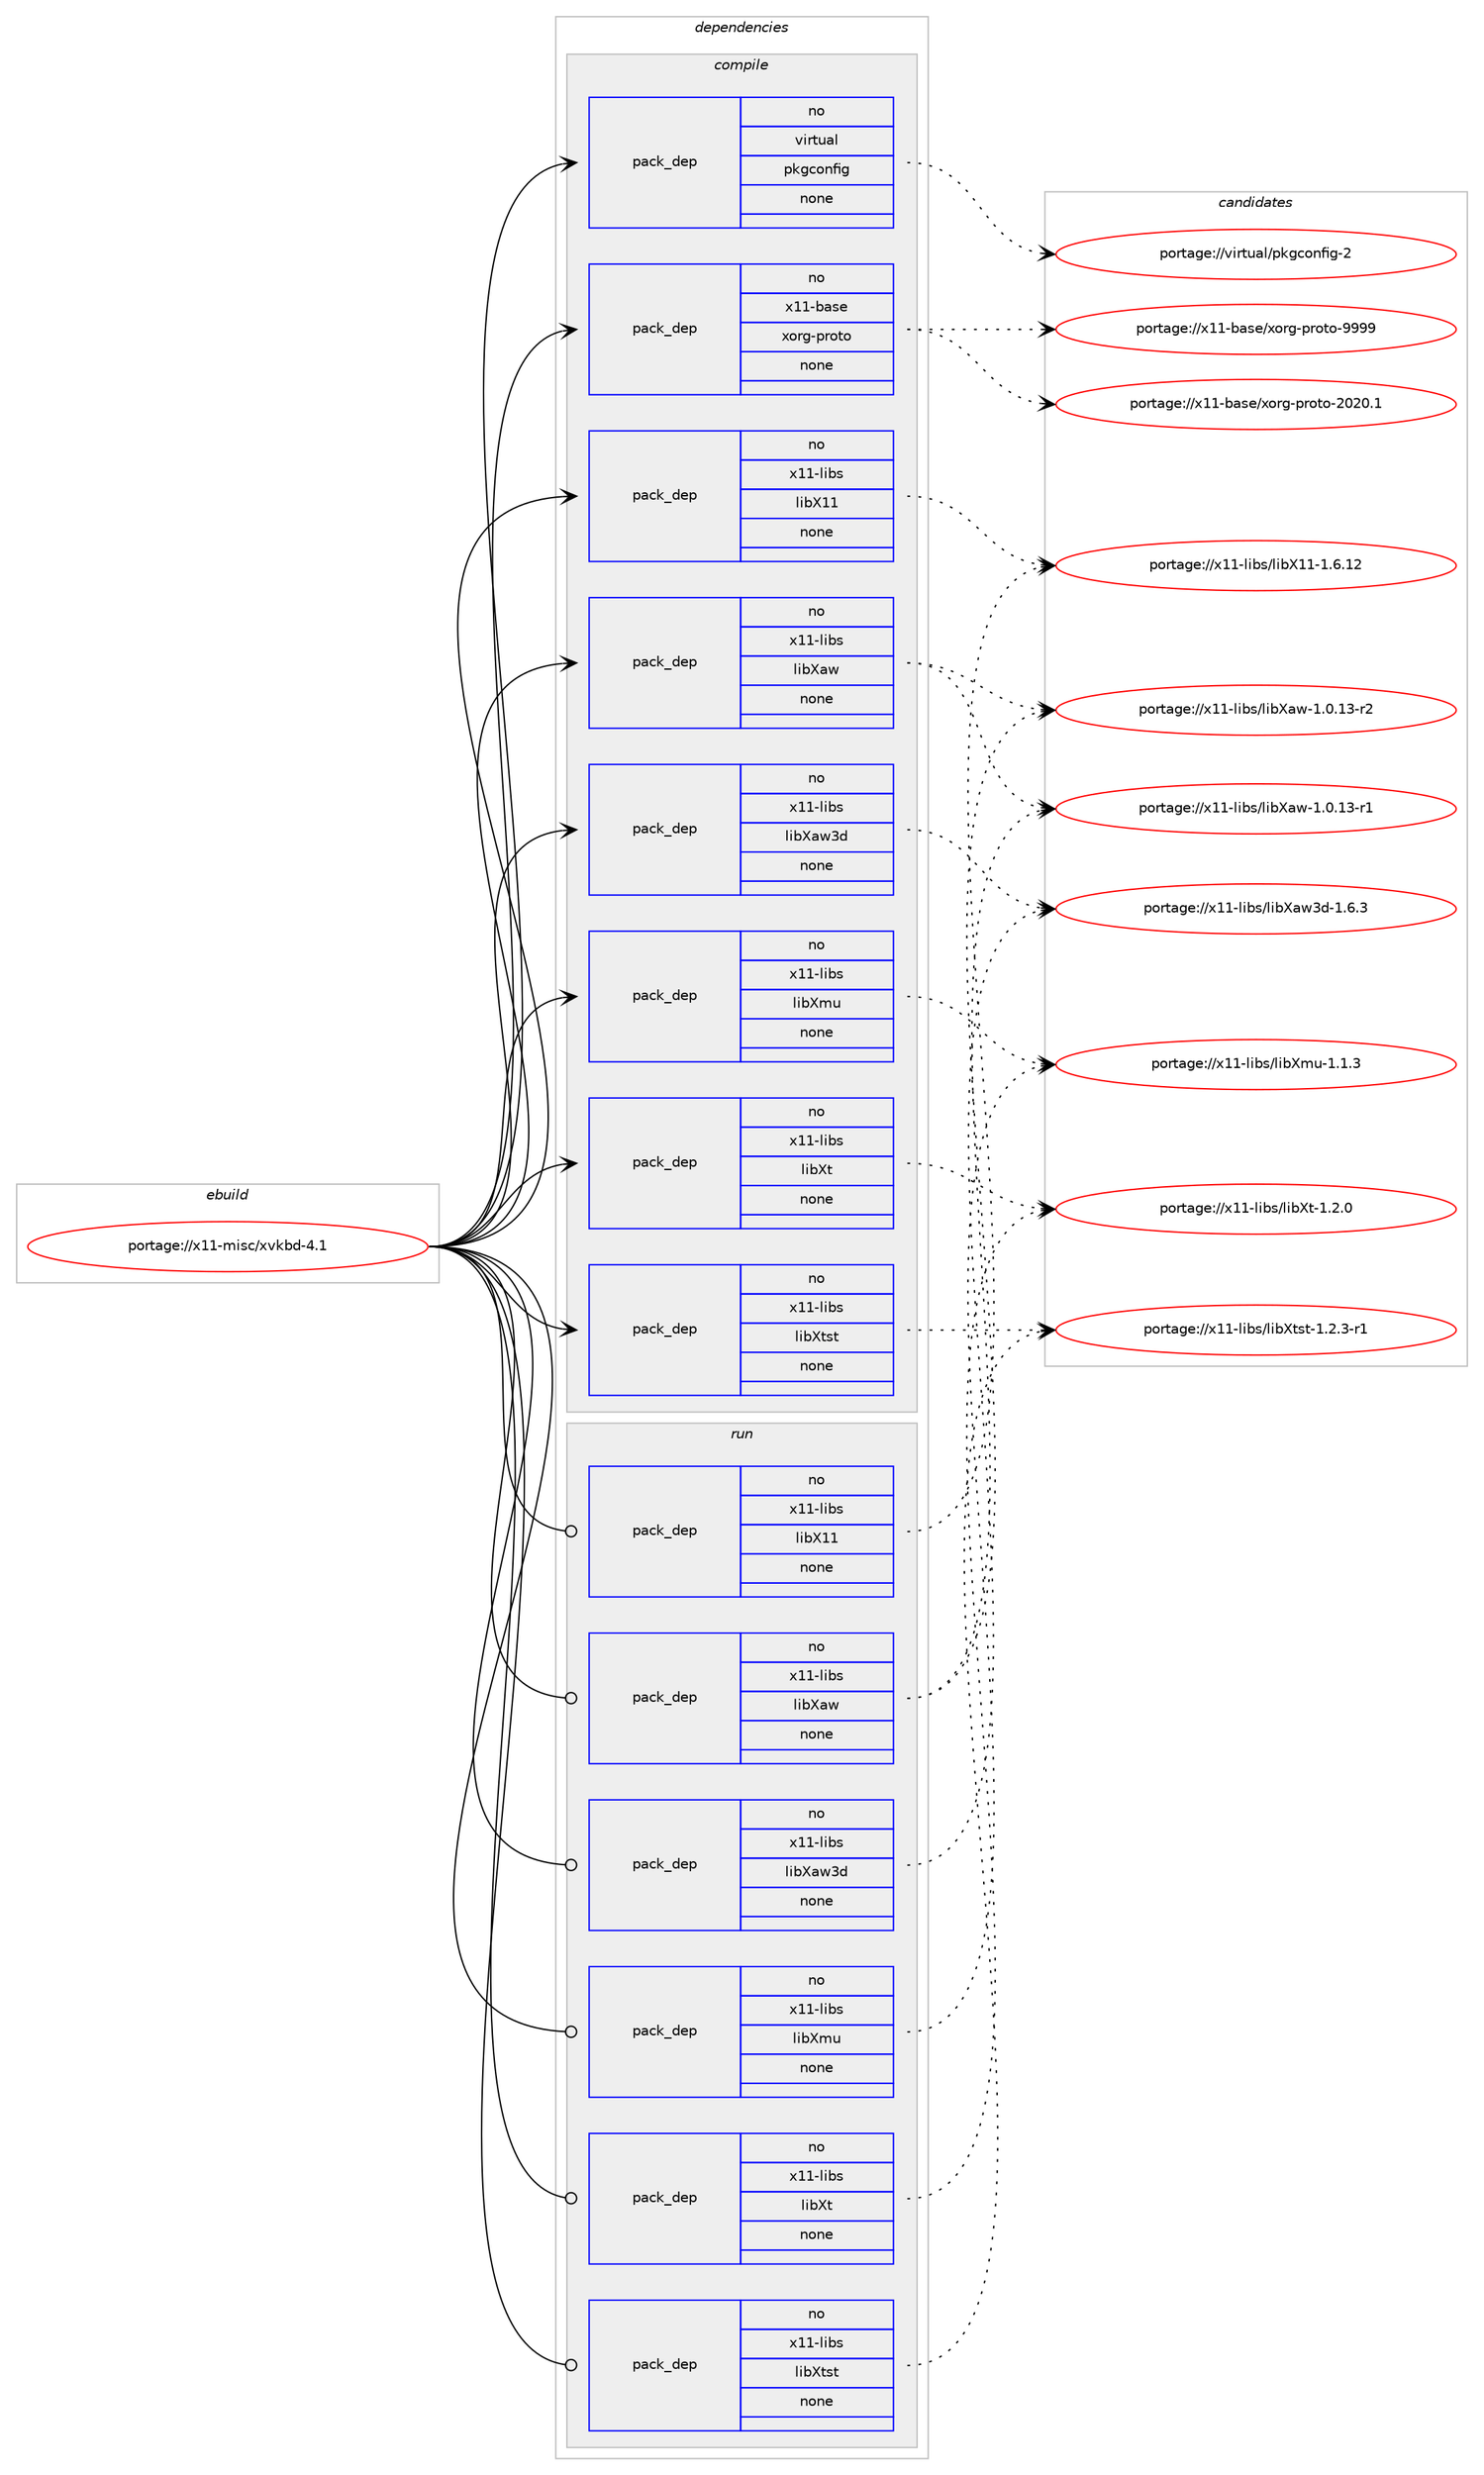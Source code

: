 digraph prolog {

# *************
# Graph options
# *************

newrank=true;
concentrate=true;
compound=true;
graph [rankdir=LR,fontname=Helvetica,fontsize=10,ranksep=1.5];#, ranksep=2.5, nodesep=0.2];
edge  [arrowhead=vee];
node  [fontname=Helvetica,fontsize=10];

# **********
# The ebuild
# **********

subgraph cluster_leftcol {
color=gray;
rank=same;
label=<<i>ebuild</i>>;
id [label="portage://x11-misc/xvkbd-4.1", color=red, width=4, href="../x11-misc/xvkbd-4.1.svg"];
}

# ****************
# The dependencies
# ****************

subgraph cluster_midcol {
color=gray;
label=<<i>dependencies</i>>;
subgraph cluster_compile {
fillcolor="#eeeeee";
style=filled;
label=<<i>compile</i>>;
subgraph pack753 {
dependency809 [label=<<TABLE BORDER="0" CELLBORDER="1" CELLSPACING="0" CELLPADDING="4" WIDTH="220"><TR><TD ROWSPAN="6" CELLPADDING="30">pack_dep</TD></TR><TR><TD WIDTH="110">no</TD></TR><TR><TD>virtual</TD></TR><TR><TD>pkgconfig</TD></TR><TR><TD>none</TD></TR><TR><TD></TD></TR></TABLE>>, shape=none, color=blue];
}
id:e -> dependency809:w [weight=20,style="solid",arrowhead="vee"];
subgraph pack754 {
dependency810 [label=<<TABLE BORDER="0" CELLBORDER="1" CELLSPACING="0" CELLPADDING="4" WIDTH="220"><TR><TD ROWSPAN="6" CELLPADDING="30">pack_dep</TD></TR><TR><TD WIDTH="110">no</TD></TR><TR><TD>x11-base</TD></TR><TR><TD>xorg-proto</TD></TR><TR><TD>none</TD></TR><TR><TD></TD></TR></TABLE>>, shape=none, color=blue];
}
id:e -> dependency810:w [weight=20,style="solid",arrowhead="vee"];
subgraph pack755 {
dependency811 [label=<<TABLE BORDER="0" CELLBORDER="1" CELLSPACING="0" CELLPADDING="4" WIDTH="220"><TR><TD ROWSPAN="6" CELLPADDING="30">pack_dep</TD></TR><TR><TD WIDTH="110">no</TD></TR><TR><TD>x11-libs</TD></TR><TR><TD>libX11</TD></TR><TR><TD>none</TD></TR><TR><TD></TD></TR></TABLE>>, shape=none, color=blue];
}
id:e -> dependency811:w [weight=20,style="solid",arrowhead="vee"];
subgraph pack756 {
dependency812 [label=<<TABLE BORDER="0" CELLBORDER="1" CELLSPACING="0" CELLPADDING="4" WIDTH="220"><TR><TD ROWSPAN="6" CELLPADDING="30">pack_dep</TD></TR><TR><TD WIDTH="110">no</TD></TR><TR><TD>x11-libs</TD></TR><TR><TD>libXaw</TD></TR><TR><TD>none</TD></TR><TR><TD></TD></TR></TABLE>>, shape=none, color=blue];
}
id:e -> dependency812:w [weight=20,style="solid",arrowhead="vee"];
subgraph pack757 {
dependency813 [label=<<TABLE BORDER="0" CELLBORDER="1" CELLSPACING="0" CELLPADDING="4" WIDTH="220"><TR><TD ROWSPAN="6" CELLPADDING="30">pack_dep</TD></TR><TR><TD WIDTH="110">no</TD></TR><TR><TD>x11-libs</TD></TR><TR><TD>libXaw3d</TD></TR><TR><TD>none</TD></TR><TR><TD></TD></TR></TABLE>>, shape=none, color=blue];
}
id:e -> dependency813:w [weight=20,style="solid",arrowhead="vee"];
subgraph pack758 {
dependency814 [label=<<TABLE BORDER="0" CELLBORDER="1" CELLSPACING="0" CELLPADDING="4" WIDTH="220"><TR><TD ROWSPAN="6" CELLPADDING="30">pack_dep</TD></TR><TR><TD WIDTH="110">no</TD></TR><TR><TD>x11-libs</TD></TR><TR><TD>libXmu</TD></TR><TR><TD>none</TD></TR><TR><TD></TD></TR></TABLE>>, shape=none, color=blue];
}
id:e -> dependency814:w [weight=20,style="solid",arrowhead="vee"];
subgraph pack759 {
dependency815 [label=<<TABLE BORDER="0" CELLBORDER="1" CELLSPACING="0" CELLPADDING="4" WIDTH="220"><TR><TD ROWSPAN="6" CELLPADDING="30">pack_dep</TD></TR><TR><TD WIDTH="110">no</TD></TR><TR><TD>x11-libs</TD></TR><TR><TD>libXt</TD></TR><TR><TD>none</TD></TR><TR><TD></TD></TR></TABLE>>, shape=none, color=blue];
}
id:e -> dependency815:w [weight=20,style="solid",arrowhead="vee"];
subgraph pack760 {
dependency816 [label=<<TABLE BORDER="0" CELLBORDER="1" CELLSPACING="0" CELLPADDING="4" WIDTH="220"><TR><TD ROWSPAN="6" CELLPADDING="30">pack_dep</TD></TR><TR><TD WIDTH="110">no</TD></TR><TR><TD>x11-libs</TD></TR><TR><TD>libXtst</TD></TR><TR><TD>none</TD></TR><TR><TD></TD></TR></TABLE>>, shape=none, color=blue];
}
id:e -> dependency816:w [weight=20,style="solid",arrowhead="vee"];
}
subgraph cluster_compileandrun {
fillcolor="#eeeeee";
style=filled;
label=<<i>compile and run</i>>;
}
subgraph cluster_run {
fillcolor="#eeeeee";
style=filled;
label=<<i>run</i>>;
subgraph pack761 {
dependency817 [label=<<TABLE BORDER="0" CELLBORDER="1" CELLSPACING="0" CELLPADDING="4" WIDTH="220"><TR><TD ROWSPAN="6" CELLPADDING="30">pack_dep</TD></TR><TR><TD WIDTH="110">no</TD></TR><TR><TD>x11-libs</TD></TR><TR><TD>libX11</TD></TR><TR><TD>none</TD></TR><TR><TD></TD></TR></TABLE>>, shape=none, color=blue];
}
id:e -> dependency817:w [weight=20,style="solid",arrowhead="odot"];
subgraph pack762 {
dependency818 [label=<<TABLE BORDER="0" CELLBORDER="1" CELLSPACING="0" CELLPADDING="4" WIDTH="220"><TR><TD ROWSPAN="6" CELLPADDING="30">pack_dep</TD></TR><TR><TD WIDTH="110">no</TD></TR><TR><TD>x11-libs</TD></TR><TR><TD>libXaw</TD></TR><TR><TD>none</TD></TR><TR><TD></TD></TR></TABLE>>, shape=none, color=blue];
}
id:e -> dependency818:w [weight=20,style="solid",arrowhead="odot"];
subgraph pack763 {
dependency819 [label=<<TABLE BORDER="0" CELLBORDER="1" CELLSPACING="0" CELLPADDING="4" WIDTH="220"><TR><TD ROWSPAN="6" CELLPADDING="30">pack_dep</TD></TR><TR><TD WIDTH="110">no</TD></TR><TR><TD>x11-libs</TD></TR><TR><TD>libXaw3d</TD></TR><TR><TD>none</TD></TR><TR><TD></TD></TR></TABLE>>, shape=none, color=blue];
}
id:e -> dependency819:w [weight=20,style="solid",arrowhead="odot"];
subgraph pack764 {
dependency820 [label=<<TABLE BORDER="0" CELLBORDER="1" CELLSPACING="0" CELLPADDING="4" WIDTH="220"><TR><TD ROWSPAN="6" CELLPADDING="30">pack_dep</TD></TR><TR><TD WIDTH="110">no</TD></TR><TR><TD>x11-libs</TD></TR><TR><TD>libXmu</TD></TR><TR><TD>none</TD></TR><TR><TD></TD></TR></TABLE>>, shape=none, color=blue];
}
id:e -> dependency820:w [weight=20,style="solid",arrowhead="odot"];
subgraph pack765 {
dependency821 [label=<<TABLE BORDER="0" CELLBORDER="1" CELLSPACING="0" CELLPADDING="4" WIDTH="220"><TR><TD ROWSPAN="6" CELLPADDING="30">pack_dep</TD></TR><TR><TD WIDTH="110">no</TD></TR><TR><TD>x11-libs</TD></TR><TR><TD>libXt</TD></TR><TR><TD>none</TD></TR><TR><TD></TD></TR></TABLE>>, shape=none, color=blue];
}
id:e -> dependency821:w [weight=20,style="solid",arrowhead="odot"];
subgraph pack766 {
dependency822 [label=<<TABLE BORDER="0" CELLBORDER="1" CELLSPACING="0" CELLPADDING="4" WIDTH="220"><TR><TD ROWSPAN="6" CELLPADDING="30">pack_dep</TD></TR><TR><TD WIDTH="110">no</TD></TR><TR><TD>x11-libs</TD></TR><TR><TD>libXtst</TD></TR><TR><TD>none</TD></TR><TR><TD></TD></TR></TABLE>>, shape=none, color=blue];
}
id:e -> dependency822:w [weight=20,style="solid",arrowhead="odot"];
}
}

# **************
# The candidates
# **************

subgraph cluster_choices {
rank=same;
color=gray;
label=<<i>candidates</i>>;

subgraph choice753 {
color=black;
nodesep=1;
choice1181051141161179710847112107103991111101021051034550 [label="portage://virtual/pkgconfig-2", color=red, width=4,href="../virtual/pkgconfig-2.svg"];
dependency809:e -> choice1181051141161179710847112107103991111101021051034550:w [style=dotted,weight="100"];
}
subgraph choice754 {
color=black;
nodesep=1;
choice120494945989711510147120111114103451121141111161114557575757 [label="portage://x11-base/xorg-proto-9999", color=red, width=4,href="../x11-base/xorg-proto-9999.svg"];
choice1204949459897115101471201111141034511211411111611145504850484649 [label="portage://x11-base/xorg-proto-2020.1", color=red, width=4,href="../x11-base/xorg-proto-2020.1.svg"];
dependency810:e -> choice120494945989711510147120111114103451121141111161114557575757:w [style=dotted,weight="100"];
dependency810:e -> choice1204949459897115101471201111141034511211411111611145504850484649:w [style=dotted,weight="100"];
}
subgraph choice755 {
color=black;
nodesep=1;
choice12049494510810598115471081059888494945494654464950 [label="portage://x11-libs/libX11-1.6.12", color=red, width=4,href="../x11-libs/libX11-1.6.12.svg"];
dependency811:e -> choice12049494510810598115471081059888494945494654464950:w [style=dotted,weight="100"];
}
subgraph choice756 {
color=black;
nodesep=1;
choice1204949451081059811547108105988897119454946484649514511450 [label="portage://x11-libs/libXaw-1.0.13-r2", color=red, width=4,href="../x11-libs/libXaw-1.0.13-r2.svg"];
choice1204949451081059811547108105988897119454946484649514511449 [label="portage://x11-libs/libXaw-1.0.13-r1", color=red, width=4,href="../x11-libs/libXaw-1.0.13-r1.svg"];
dependency812:e -> choice1204949451081059811547108105988897119454946484649514511450:w [style=dotted,weight="100"];
dependency812:e -> choice1204949451081059811547108105988897119454946484649514511449:w [style=dotted,weight="100"];
}
subgraph choice757 {
color=black;
nodesep=1;
choice120494945108105981154710810598889711951100454946544651 [label="portage://x11-libs/libXaw3d-1.6.3", color=red, width=4,href="../x11-libs/libXaw3d-1.6.3.svg"];
dependency813:e -> choice120494945108105981154710810598889711951100454946544651:w [style=dotted,weight="100"];
}
subgraph choice758 {
color=black;
nodesep=1;
choice12049494510810598115471081059888109117454946494651 [label="portage://x11-libs/libXmu-1.1.3", color=red, width=4,href="../x11-libs/libXmu-1.1.3.svg"];
dependency814:e -> choice12049494510810598115471081059888109117454946494651:w [style=dotted,weight="100"];
}
subgraph choice759 {
color=black;
nodesep=1;
choice12049494510810598115471081059888116454946504648 [label="portage://x11-libs/libXt-1.2.0", color=red, width=4,href="../x11-libs/libXt-1.2.0.svg"];
dependency815:e -> choice12049494510810598115471081059888116454946504648:w [style=dotted,weight="100"];
}
subgraph choice760 {
color=black;
nodesep=1;
choice120494945108105981154710810598881161151164549465046514511449 [label="portage://x11-libs/libXtst-1.2.3-r1", color=red, width=4,href="../x11-libs/libXtst-1.2.3-r1.svg"];
dependency816:e -> choice120494945108105981154710810598881161151164549465046514511449:w [style=dotted,weight="100"];
}
subgraph choice761 {
color=black;
nodesep=1;
choice12049494510810598115471081059888494945494654464950 [label="portage://x11-libs/libX11-1.6.12", color=red, width=4,href="../x11-libs/libX11-1.6.12.svg"];
dependency817:e -> choice12049494510810598115471081059888494945494654464950:w [style=dotted,weight="100"];
}
subgraph choice762 {
color=black;
nodesep=1;
choice1204949451081059811547108105988897119454946484649514511450 [label="portage://x11-libs/libXaw-1.0.13-r2", color=red, width=4,href="../x11-libs/libXaw-1.0.13-r2.svg"];
choice1204949451081059811547108105988897119454946484649514511449 [label="portage://x11-libs/libXaw-1.0.13-r1", color=red, width=4,href="../x11-libs/libXaw-1.0.13-r1.svg"];
dependency818:e -> choice1204949451081059811547108105988897119454946484649514511450:w [style=dotted,weight="100"];
dependency818:e -> choice1204949451081059811547108105988897119454946484649514511449:w [style=dotted,weight="100"];
}
subgraph choice763 {
color=black;
nodesep=1;
choice120494945108105981154710810598889711951100454946544651 [label="portage://x11-libs/libXaw3d-1.6.3", color=red, width=4,href="../x11-libs/libXaw3d-1.6.3.svg"];
dependency819:e -> choice120494945108105981154710810598889711951100454946544651:w [style=dotted,weight="100"];
}
subgraph choice764 {
color=black;
nodesep=1;
choice12049494510810598115471081059888109117454946494651 [label="portage://x11-libs/libXmu-1.1.3", color=red, width=4,href="../x11-libs/libXmu-1.1.3.svg"];
dependency820:e -> choice12049494510810598115471081059888109117454946494651:w [style=dotted,weight="100"];
}
subgraph choice765 {
color=black;
nodesep=1;
choice12049494510810598115471081059888116454946504648 [label="portage://x11-libs/libXt-1.2.0", color=red, width=4,href="../x11-libs/libXt-1.2.0.svg"];
dependency821:e -> choice12049494510810598115471081059888116454946504648:w [style=dotted,weight="100"];
}
subgraph choice766 {
color=black;
nodesep=1;
choice120494945108105981154710810598881161151164549465046514511449 [label="portage://x11-libs/libXtst-1.2.3-r1", color=red, width=4,href="../x11-libs/libXtst-1.2.3-r1.svg"];
dependency822:e -> choice120494945108105981154710810598881161151164549465046514511449:w [style=dotted,weight="100"];
}
}

}
